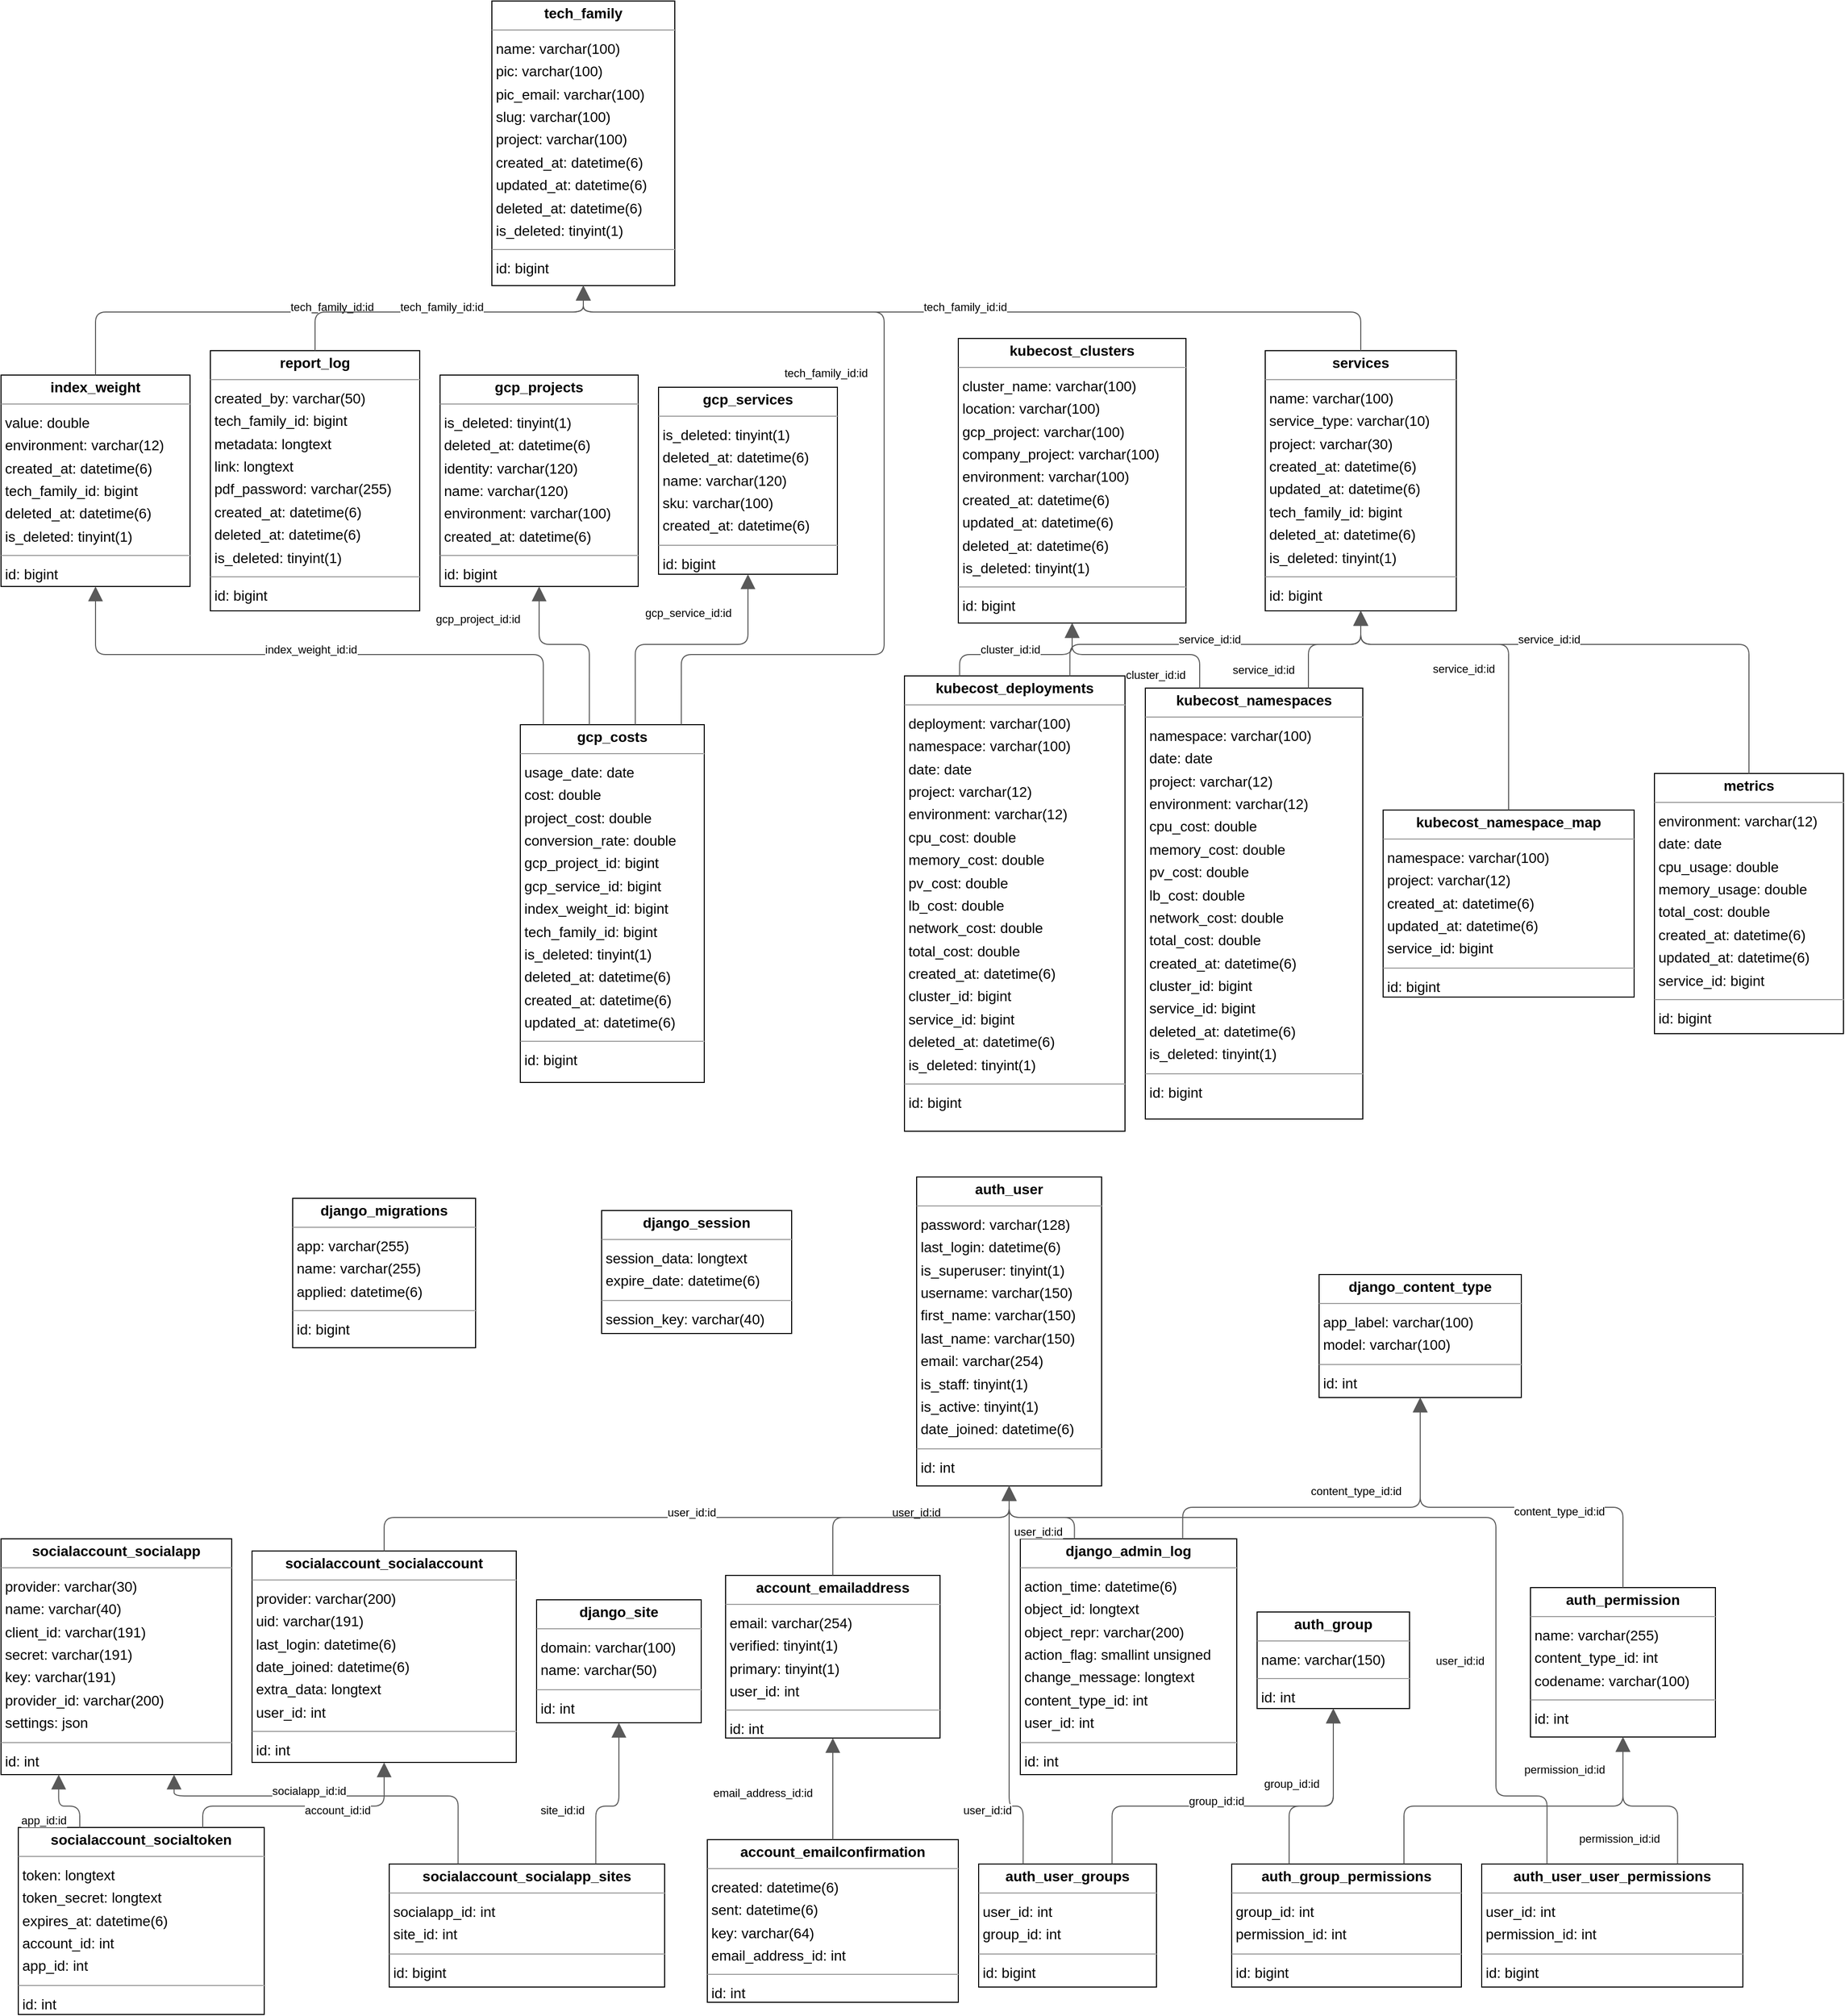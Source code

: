 <mxGraphModel dx="0" dy="0" grid="1" gridSize="10" guides="1" tooltips="1" connect="1" arrows="1" fold="1" page="0" pageScale="1" background="none" math="0" shadow="0">
  <root>
    <mxCell id="0" />
    <mxCell id="1" parent="0" />
    <mxCell id="node13" parent="1" vertex="1" value="&lt;p style=&quot;margin:0px;margin-top:4px;text-align:center;&quot;&gt;&lt;b&gt;account_emailaddress&lt;/b&gt;&lt;/p&gt;&lt;hr size=&quot;1&quot;/&gt;&lt;p style=&quot;margin:0 0 0 4px;line-height:1.6;&quot;&gt; email: varchar(254)&lt;br/&gt; verified: tinyint(1)&lt;br/&gt; primary: tinyint(1)&lt;br/&gt; user_id: int&lt;/p&gt;&lt;hr size=&quot;1&quot;/&gt;&lt;p style=&quot;margin:0 0 0 4px;line-height:1.6;&quot;&gt; id: int&lt;/p&gt;" style="verticalAlign=top;align=left;overflow=fill;fontSize=14;fontFamily=Helvetica;html=1;rounded=0;shadow=0;comic=0;labelBackgroundColor=none;strokeWidth=1;">
      <mxGeometry x="577" y="1325" width="211" height="160" as="geometry" />
    </mxCell>
    <mxCell id="node8" parent="1" vertex="1" value="&lt;p style=&quot;margin:0px;margin-top:4px;text-align:center;&quot;&gt;&lt;b&gt;account_emailconfirmation&lt;/b&gt;&lt;/p&gt;&lt;hr size=&quot;1&quot;/&gt;&lt;p style=&quot;margin:0 0 0 4px;line-height:1.6;&quot;&gt; created: datetime(6)&lt;br/&gt; sent: datetime(6)&lt;br/&gt; key: varchar(64)&lt;br/&gt; email_address_id: int&lt;/p&gt;&lt;hr size=&quot;1&quot;/&gt;&lt;p style=&quot;margin:0 0 0 4px;line-height:1.6;&quot;&gt; id: int&lt;/p&gt;" style="verticalAlign=top;align=left;overflow=fill;fontSize=14;fontFamily=Helvetica;html=1;rounded=0;shadow=0;comic=0;labelBackgroundColor=none;strokeWidth=1;">
      <mxGeometry x="559" y="1585" width="247" height="160" as="geometry" />
    </mxCell>
    <mxCell id="node6" parent="1" vertex="1" value="&lt;p style=&quot;margin:0px;margin-top:4px;text-align:center;&quot;&gt;&lt;b&gt;auth_group&lt;/b&gt;&lt;/p&gt;&lt;hr size=&quot;1&quot;/&gt;&lt;p style=&quot;margin:0 0 0 4px;line-height:1.6;&quot;&gt; name: varchar(150)&lt;/p&gt;&lt;hr size=&quot;1&quot;/&gt;&lt;p style=&quot;margin:0 0 0 4px;line-height:1.6;&quot;&gt; id: int&lt;/p&gt;" style="verticalAlign=top;align=left;overflow=fill;fontSize=14;fontFamily=Helvetica;html=1;rounded=0;shadow=0;comic=0;labelBackgroundColor=none;strokeWidth=1;">
      <mxGeometry x="1100" y="1361" width="150" height="95" as="geometry" />
    </mxCell>
    <mxCell id="node21" parent="1" vertex="1" value="&lt;p style=&quot;margin:0px;margin-top:4px;text-align:center;&quot;&gt;&lt;b&gt;auth_group_permissions&lt;/b&gt;&lt;/p&gt;&lt;hr size=&quot;1&quot;/&gt;&lt;p style=&quot;margin:0 0 0 4px;line-height:1.6;&quot;&gt; group_id: int&lt;br/&gt; permission_id: int&lt;/p&gt;&lt;hr size=&quot;1&quot;/&gt;&lt;p style=&quot;margin:0 0 0 4px;line-height:1.6;&quot;&gt; id: bigint&lt;/p&gt;" style="verticalAlign=top;align=left;overflow=fill;fontSize=14;fontFamily=Helvetica;html=1;rounded=0;shadow=0;comic=0;labelBackgroundColor=none;strokeWidth=1;">
      <mxGeometry x="1075" y="1609" width="226" height="121" as="geometry" />
    </mxCell>
    <mxCell id="node12" parent="1" vertex="1" value="&lt;p style=&quot;margin:0px;margin-top:4px;text-align:center;&quot;&gt;&lt;b&gt;auth_permission&lt;/b&gt;&lt;/p&gt;&lt;hr size=&quot;1&quot;/&gt;&lt;p style=&quot;margin:0 0 0 4px;line-height:1.6;&quot;&gt; name: varchar(255)&lt;br/&gt; content_type_id: int&lt;br/&gt; codename: varchar(100)&lt;/p&gt;&lt;hr size=&quot;1&quot;/&gt;&lt;p style=&quot;margin:0 0 0 4px;line-height:1.6;&quot;&gt; id: int&lt;/p&gt;" style="verticalAlign=top;align=left;overflow=fill;fontSize=14;fontFamily=Helvetica;html=1;rounded=0;shadow=0;comic=0;labelBackgroundColor=none;strokeWidth=1;">
      <mxGeometry x="1369" y="1337" width="182" height="147" as="geometry" />
    </mxCell>
    <mxCell id="node10" parent="1" vertex="1" value="&lt;p style=&quot;margin:0px;margin-top:4px;text-align:center;&quot;&gt;&lt;b&gt;auth_user&lt;/b&gt;&lt;/p&gt;&lt;hr size=&quot;1&quot;/&gt;&lt;p style=&quot;margin:0 0 0 4px;line-height:1.6;&quot;&gt; password: varchar(128)&lt;br/&gt; last_login: datetime(6)&lt;br/&gt; is_superuser: tinyint(1)&lt;br/&gt; username: varchar(150)&lt;br/&gt; first_name: varchar(150)&lt;br/&gt; last_name: varchar(150)&lt;br/&gt; email: varchar(254)&lt;br/&gt; is_staff: tinyint(1)&lt;br/&gt; is_active: tinyint(1)&lt;br/&gt; date_joined: datetime(6)&lt;/p&gt;&lt;hr size=&quot;1&quot;/&gt;&lt;p style=&quot;margin:0 0 0 4px;line-height:1.6;&quot;&gt; id: int&lt;/p&gt;" style="verticalAlign=top;align=left;overflow=fill;fontSize=14;fontFamily=Helvetica;html=1;rounded=0;shadow=0;comic=0;labelBackgroundColor=none;strokeWidth=1;">
      <mxGeometry x="765" y="933" width="182" height="304" as="geometry" />
    </mxCell>
    <mxCell id="node18" parent="1" vertex="1" value="&lt;p style=&quot;margin:0px;margin-top:4px;text-align:center;&quot;&gt;&lt;b&gt;auth_user_groups&lt;/b&gt;&lt;/p&gt;&lt;hr size=&quot;1&quot;/&gt;&lt;p style=&quot;margin:0 0 0 4px;line-height:1.6;&quot;&gt; user_id: int&lt;br/&gt; group_id: int&lt;/p&gt;&lt;hr size=&quot;1&quot;/&gt;&lt;p style=&quot;margin:0 0 0 4px;line-height:1.6;&quot;&gt; id: bigint&lt;/p&gt;" style="verticalAlign=top;align=left;overflow=fill;fontSize=14;fontFamily=Helvetica;html=1;rounded=0;shadow=0;comic=0;labelBackgroundColor=none;strokeWidth=1;">
      <mxGeometry x="826" y="1609" width="175" height="121" as="geometry" />
    </mxCell>
    <mxCell id="node27" parent="1" vertex="1" value="&lt;p style=&quot;margin:0px;margin-top:4px;text-align:center;&quot;&gt;&lt;b&gt;auth_user_user_permissions&lt;/b&gt;&lt;/p&gt;&lt;hr size=&quot;1&quot;/&gt;&lt;p style=&quot;margin:0 0 0 4px;line-height:1.6;&quot;&gt; user_id: int&lt;br/&gt; permission_id: int&lt;/p&gt;&lt;hr size=&quot;1&quot;/&gt;&lt;p style=&quot;margin:0 0 0 4px;line-height:1.6;&quot;&gt; id: bigint&lt;/p&gt;" style="verticalAlign=top;align=left;overflow=fill;fontSize=14;fontFamily=Helvetica;html=1;rounded=0;shadow=0;comic=0;labelBackgroundColor=none;strokeWidth=1;">
      <mxGeometry x="1321" y="1609" width="257" height="121" as="geometry" />
    </mxCell>
    <mxCell id="node1" parent="1" vertex="1" value="&lt;p style=&quot;margin:0px;margin-top:4px;text-align:center;&quot;&gt;&lt;b&gt;django_admin_log&lt;/b&gt;&lt;/p&gt;&lt;hr size=&quot;1&quot;/&gt;&lt;p style=&quot;margin:0 0 0 4px;line-height:1.6;&quot;&gt; action_time: datetime(6)&lt;br/&gt; object_id: longtext&lt;br/&gt; object_repr: varchar(200)&lt;br/&gt; action_flag: smallint unsigned&lt;br/&gt; change_message: longtext&lt;br/&gt; content_type_id: int&lt;br/&gt; user_id: int&lt;/p&gt;&lt;hr size=&quot;1&quot;/&gt;&lt;p style=&quot;margin:0 0 0 4px;line-height:1.6;&quot;&gt; id: int&lt;/p&gt;" style="verticalAlign=top;align=left;overflow=fill;fontSize=14;fontFamily=Helvetica;html=1;rounded=0;shadow=0;comic=0;labelBackgroundColor=none;strokeWidth=1;">
      <mxGeometry x="867" y="1289" width="213" height="232" as="geometry" />
    </mxCell>
    <mxCell id="node9" parent="1" vertex="1" value="&lt;p style=&quot;margin:0px;margin-top:4px;text-align:center;&quot;&gt;&lt;b&gt;django_content_type&lt;/b&gt;&lt;/p&gt;&lt;hr size=&quot;1&quot;/&gt;&lt;p style=&quot;margin:0 0 0 4px;line-height:1.6;&quot;&gt; app_label: varchar(100)&lt;br/&gt; model: varchar(100)&lt;/p&gt;&lt;hr size=&quot;1&quot;/&gt;&lt;p style=&quot;margin:0 0 0 4px;line-height:1.6;&quot;&gt; id: int&lt;/p&gt;" style="verticalAlign=top;align=left;overflow=fill;fontSize=14;fontFamily=Helvetica;html=1;rounded=0;shadow=0;comic=0;labelBackgroundColor=none;strokeWidth=1;">
      <mxGeometry x="1161" y="1029" width="199" height="121" as="geometry" />
    </mxCell>
    <mxCell id="node14" parent="1" vertex="1" value="&lt;p style=&quot;margin:0px;margin-top:4px;text-align:center;&quot;&gt;&lt;b&gt;django_migrations&lt;/b&gt;&lt;/p&gt;&lt;hr size=&quot;1&quot;/&gt;&lt;p style=&quot;margin:0 0 0 4px;line-height:1.6;&quot;&gt; app: varchar(255)&lt;br/&gt; name: varchar(255)&lt;br/&gt; applied: datetime(6)&lt;/p&gt;&lt;hr size=&quot;1&quot;/&gt;&lt;p style=&quot;margin:0 0 0 4px;line-height:1.6;&quot;&gt; id: bigint&lt;/p&gt;" style="verticalAlign=top;align=left;overflow=fill;fontSize=14;fontFamily=Helvetica;html=1;rounded=0;shadow=0;comic=0;labelBackgroundColor=none;strokeWidth=1;">
      <mxGeometry x="151" y="954" width="180" height="147" as="geometry" />
    </mxCell>
    <mxCell id="node23" parent="1" vertex="1" value="&lt;p style=&quot;margin:0px;margin-top:4px;text-align:center;&quot;&gt;&lt;b&gt;django_session&lt;/b&gt;&lt;/p&gt;&lt;hr size=&quot;1&quot;/&gt;&lt;p style=&quot;margin:0 0 0 4px;line-height:1.6;&quot;&gt; session_data: longtext&lt;br/&gt; expire_date: datetime(6)&lt;/p&gt;&lt;hr size=&quot;1&quot;/&gt;&lt;p style=&quot;margin:0 0 0 4px;line-height:1.6;&quot;&gt; session_key: varchar(40)&lt;/p&gt;" style="verticalAlign=top;align=left;overflow=fill;fontSize=14;fontFamily=Helvetica;html=1;rounded=0;shadow=0;comic=0;labelBackgroundColor=none;strokeWidth=1;">
      <mxGeometry x="455" y="966" width="187" height="121" as="geometry" />
    </mxCell>
    <mxCell id="node5" parent="1" vertex="1" value="&lt;p style=&quot;margin:0px;margin-top:4px;text-align:center;&quot;&gt;&lt;b&gt;django_site&lt;/b&gt;&lt;/p&gt;&lt;hr size=&quot;1&quot;/&gt;&lt;p style=&quot;margin:0 0 0 4px;line-height:1.6;&quot;&gt; domain: varchar(100)&lt;br/&gt; name: varchar(50)&lt;/p&gt;&lt;hr size=&quot;1&quot;/&gt;&lt;p style=&quot;margin:0 0 0 4px;line-height:1.6;&quot;&gt; id: int&lt;/p&gt;" style="verticalAlign=top;align=left;overflow=fill;fontSize=14;fontFamily=Helvetica;html=1;rounded=0;shadow=0;comic=0;labelBackgroundColor=none;strokeWidth=1;">
      <mxGeometry x="391" y="1349" width="162" height="121" as="geometry" />
    </mxCell>
    <mxCell id="node16" parent="1" vertex="1" value="&lt;p style=&quot;margin:0px;margin-top:4px;text-align:center;&quot;&gt;&lt;b&gt;gcp_costs&lt;/b&gt;&lt;/p&gt;&lt;hr size=&quot;1&quot;/&gt;&lt;p style=&quot;margin:0 0 0 4px;line-height:1.6;&quot;&gt; usage_date: date&lt;br/&gt; cost: double&lt;br/&gt; project_cost: double&lt;br/&gt; conversion_rate: double&lt;br/&gt; gcp_project_id: bigint&lt;br/&gt; gcp_service_id: bigint&lt;br/&gt; index_weight_id: bigint&lt;br/&gt; tech_family_id: bigint&lt;br/&gt; is_deleted: tinyint(1)&lt;br/&gt; deleted_at: datetime(6)&lt;br/&gt; created_at: datetime(6)&lt;br/&gt; updated_at: datetime(6)&lt;/p&gt;&lt;hr size=&quot;1&quot;/&gt;&lt;p style=&quot;margin:0 0 0 4px;line-height:1.6;&quot;&gt; id: bigint&lt;/p&gt;" style="verticalAlign=top;align=left;overflow=fill;fontSize=14;fontFamily=Helvetica;html=1;rounded=0;shadow=0;comic=0;labelBackgroundColor=none;strokeWidth=1;">
      <mxGeometry x="375" y="488" width="181" height="352" as="geometry" />
    </mxCell>
    <mxCell id="node17" parent="1" vertex="1" value="&lt;p style=&quot;margin:0px;margin-top:4px;text-align:center;&quot;&gt;&lt;b&gt;gcp_projects&lt;/b&gt;&lt;/p&gt;&lt;hr size=&quot;1&quot;/&gt;&lt;p style=&quot;margin:0 0 0 4px;line-height:1.6;&quot;&gt; is_deleted: tinyint(1)&lt;br/&gt; deleted_at: datetime(6)&lt;br/&gt; identity: varchar(120)&lt;br/&gt; name: varchar(120)&lt;br/&gt; environment: varchar(100)&lt;br/&gt; created_at: datetime(6)&lt;/p&gt;&lt;hr size=&quot;1&quot;/&gt;&lt;p style=&quot;margin:0 0 0 4px;line-height:1.6;&quot;&gt; id: bigint&lt;/p&gt;" style="verticalAlign=top;align=left;overflow=fill;fontSize=14;fontFamily=Helvetica;html=1;rounded=0;shadow=0;comic=0;labelBackgroundColor=none;strokeWidth=1;">
      <mxGeometry x="296" y="144" width="195" height="208" as="geometry" />
    </mxCell>
    <mxCell id="node25" parent="1" vertex="1" value="&lt;p style=&quot;margin:0px;margin-top:4px;text-align:center;&quot;&gt;&lt;b&gt;gcp_services&lt;/b&gt;&lt;/p&gt;&lt;hr size=&quot;1&quot;/&gt;&lt;p style=&quot;margin:0 0 0 4px;line-height:1.6;&quot;&gt; is_deleted: tinyint(1)&lt;br/&gt; deleted_at: datetime(6)&lt;br/&gt; name: varchar(120)&lt;br/&gt; sku: varchar(100)&lt;br/&gt; created_at: datetime(6)&lt;/p&gt;&lt;hr size=&quot;1&quot;/&gt;&lt;p style=&quot;margin:0 0 0 4px;line-height:1.6;&quot;&gt; id: bigint&lt;/p&gt;" style="verticalAlign=top;align=left;overflow=fill;fontSize=14;fontFamily=Helvetica;html=1;rounded=0;shadow=0;comic=0;labelBackgroundColor=none;strokeWidth=1;">
      <mxGeometry x="511" y="156" width="176" height="184" as="geometry" />
    </mxCell>
    <mxCell id="node24" parent="1" vertex="1" value="&lt;p style=&quot;margin:0px;margin-top:4px;text-align:center;&quot;&gt;&lt;b&gt;index_weight&lt;/b&gt;&lt;/p&gt;&lt;hr size=&quot;1&quot;/&gt;&lt;p style=&quot;margin:0 0 0 4px;line-height:1.6;&quot;&gt; value: double&lt;br/&gt; environment: varchar(12)&lt;br/&gt; created_at: datetime(6)&lt;br/&gt; tech_family_id: bigint&lt;br/&gt; deleted_at: datetime(6)&lt;br/&gt; is_deleted: tinyint(1)&lt;/p&gt;&lt;hr size=&quot;1&quot;/&gt;&lt;p style=&quot;margin:0 0 0 4px;line-height:1.6;&quot;&gt; id: bigint&lt;/p&gt;" style="verticalAlign=top;align=left;overflow=fill;fontSize=14;fontFamily=Helvetica;html=1;rounded=0;shadow=0;comic=0;labelBackgroundColor=none;strokeWidth=1;">
      <mxGeometry x="-136" y="144" width="186" height="208" as="geometry" />
    </mxCell>
    <mxCell id="node7" parent="1" vertex="1" value="&lt;p style=&quot;margin:0px;margin-top:4px;text-align:center;&quot;&gt;&lt;b&gt;kubecost_clusters&lt;/b&gt;&lt;/p&gt;&lt;hr size=&quot;1&quot;/&gt;&lt;p style=&quot;margin:0 0 0 4px;line-height:1.6;&quot;&gt; cluster_name: varchar(100)&lt;br/&gt; location: varchar(100)&lt;br/&gt; gcp_project: varchar(100)&lt;br/&gt; company_project: varchar(100)&lt;br/&gt; environment: varchar(100)&lt;br/&gt; created_at: datetime(6)&lt;br/&gt; updated_at: datetime(6)&lt;br/&gt; deleted_at: datetime(6)&lt;br/&gt; is_deleted: tinyint(1)&lt;/p&gt;&lt;hr size=&quot;1&quot;/&gt;&lt;p style=&quot;margin:0 0 0 4px;line-height:1.6;&quot;&gt; id: bigint&lt;/p&gt;" style="verticalAlign=top;align=left;overflow=fill;fontSize=14;fontFamily=Helvetica;html=1;rounded=0;shadow=0;comic=0;labelBackgroundColor=none;strokeWidth=1;">
      <mxGeometry x="806" y="108" width="224" height="280" as="geometry" />
    </mxCell>
    <mxCell id="node2" parent="1" vertex="1" value="&lt;p style=&quot;margin:0px;margin-top:4px;text-align:center;&quot;&gt;&lt;b&gt;kubecost_deployments&lt;/b&gt;&lt;/p&gt;&lt;hr size=&quot;1&quot;/&gt;&lt;p style=&quot;margin:0 0 0 4px;line-height:1.6;&quot;&gt; deployment: varchar(100)&lt;br/&gt; namespace: varchar(100)&lt;br/&gt; date: date&lt;br/&gt; project: varchar(12)&lt;br/&gt; environment: varchar(12)&lt;br/&gt; cpu_cost: double&lt;br/&gt; memory_cost: double&lt;br/&gt; pv_cost: double&lt;br/&gt; lb_cost: double&lt;br/&gt; network_cost: double&lt;br/&gt; total_cost: double&lt;br/&gt; created_at: datetime(6)&lt;br/&gt; cluster_id: bigint&lt;br/&gt; service_id: bigint&lt;br/&gt; deleted_at: datetime(6)&lt;br/&gt; is_deleted: tinyint(1)&lt;/p&gt;&lt;hr size=&quot;1&quot;/&gt;&lt;p style=&quot;margin:0 0 0 4px;line-height:1.6;&quot;&gt; id: bigint&lt;/p&gt;" style="verticalAlign=top;align=left;overflow=fill;fontSize=14;fontFamily=Helvetica;html=1;rounded=0;shadow=0;comic=0;labelBackgroundColor=none;strokeWidth=1;">
      <mxGeometry x="753" y="440" width="217" height="448" as="geometry" />
    </mxCell>
    <mxCell id="node3" parent="1" vertex="1" value="&lt;p style=&quot;margin:0px;margin-top:4px;text-align:center;&quot;&gt;&lt;b&gt;kubecost_namespace_map&lt;/b&gt;&lt;/p&gt;&lt;hr size=&quot;1&quot;/&gt;&lt;p style=&quot;margin:0 0 0 4px;line-height:1.6;&quot;&gt; namespace: varchar(100)&lt;br/&gt; project: varchar(12)&lt;br/&gt; created_at: datetime(6)&lt;br/&gt; updated_at: datetime(6)&lt;br/&gt; service_id: bigint&lt;/p&gt;&lt;hr size=&quot;1&quot;/&gt;&lt;p style=&quot;margin:0 0 0 4px;line-height:1.6;&quot;&gt; id: bigint&lt;/p&gt;" style="verticalAlign=top;align=left;overflow=fill;fontSize=14;fontFamily=Helvetica;html=1;rounded=0;shadow=0;comic=0;labelBackgroundColor=none;strokeWidth=1;">
      <mxGeometry x="1224" y="572" width="247" height="184" as="geometry" />
    </mxCell>
    <mxCell id="node26" parent="1" vertex="1" value="&lt;p style=&quot;margin:0px;margin-top:4px;text-align:center;&quot;&gt;&lt;b&gt;kubecost_namespaces&lt;/b&gt;&lt;/p&gt;&lt;hr size=&quot;1&quot;/&gt;&lt;p style=&quot;margin:0 0 0 4px;line-height:1.6;&quot;&gt; namespace: varchar(100)&lt;br/&gt; date: date&lt;br/&gt; project: varchar(12)&lt;br/&gt; environment: varchar(12)&lt;br/&gt; cpu_cost: double&lt;br/&gt; memory_cost: double&lt;br/&gt; pv_cost: double&lt;br/&gt; lb_cost: double&lt;br/&gt; network_cost: double&lt;br/&gt; total_cost: double&lt;br/&gt; created_at: datetime(6)&lt;br/&gt; cluster_id: bigint&lt;br/&gt; service_id: bigint&lt;br/&gt; deleted_at: datetime(6)&lt;br/&gt; is_deleted: tinyint(1)&lt;/p&gt;&lt;hr size=&quot;1&quot;/&gt;&lt;p style=&quot;margin:0 0 0 4px;line-height:1.6;&quot;&gt; id: bigint&lt;/p&gt;" style="verticalAlign=top;align=left;overflow=fill;fontSize=14;fontFamily=Helvetica;html=1;rounded=0;shadow=0;comic=0;labelBackgroundColor=none;strokeWidth=1;">
      <mxGeometry x="990" y="452" width="214" height="424" as="geometry" />
    </mxCell>
    <mxCell id="node22" parent="1" vertex="1" value="&lt;p style=&quot;margin:0px;margin-top:4px;text-align:center;&quot;&gt;&lt;b&gt;metrics&lt;/b&gt;&lt;/p&gt;&lt;hr size=&quot;1&quot;/&gt;&lt;p style=&quot;margin:0 0 0 4px;line-height:1.6;&quot;&gt; environment: varchar(12)&lt;br/&gt; date: date&lt;br/&gt; cpu_usage: double&lt;br/&gt; memory_usage: double&lt;br/&gt; total_cost: double&lt;br/&gt; created_at: datetime(6)&lt;br/&gt; updated_at: datetime(6)&lt;br/&gt; service_id: bigint&lt;/p&gt;&lt;hr size=&quot;1&quot;/&gt;&lt;p style=&quot;margin:0 0 0 4px;line-height:1.6;&quot;&gt; id: bigint&lt;/p&gt;" style="verticalAlign=top;align=left;overflow=fill;fontSize=14;fontFamily=Helvetica;html=1;rounded=0;shadow=0;comic=0;labelBackgroundColor=none;strokeWidth=1;">
      <mxGeometry x="1491" y="536" width="186" height="256" as="geometry" />
    </mxCell>
    <mxCell id="node19" parent="1" vertex="1" value="&lt;p style=&quot;margin:0px;margin-top:4px;text-align:center;&quot;&gt;&lt;b&gt;report_log&lt;/b&gt;&lt;/p&gt;&lt;hr size=&quot;1&quot;/&gt;&lt;p style=&quot;margin:0 0 0 4px;line-height:1.6;&quot;&gt; created_by: varchar(50)&lt;br/&gt; tech_family_id: bigint&lt;br/&gt; metadata: longtext&lt;br/&gt; link: longtext&lt;br/&gt; pdf_password: varchar(255)&lt;br/&gt; created_at: datetime(6)&lt;br/&gt; deleted_at: datetime(6)&lt;br/&gt; is_deleted: tinyint(1)&lt;/p&gt;&lt;hr size=&quot;1&quot;/&gt;&lt;p style=&quot;margin:0 0 0 4px;line-height:1.6;&quot;&gt; id: bigint&lt;/p&gt;" style="verticalAlign=top;align=left;overflow=fill;fontSize=14;fontFamily=Helvetica;html=1;rounded=0;shadow=0;comic=0;labelBackgroundColor=none;strokeWidth=1;">
      <mxGeometry x="70" y="120" width="206" height="256" as="geometry" />
    </mxCell>
    <mxCell id="node4" parent="1" vertex="1" value="&lt;p style=&quot;margin:0px;margin-top:4px;text-align:center;&quot;&gt;&lt;b&gt;services&lt;/b&gt;&lt;/p&gt;&lt;hr size=&quot;1&quot;/&gt;&lt;p style=&quot;margin:0 0 0 4px;line-height:1.6;&quot;&gt; name: varchar(100)&lt;br/&gt; service_type: varchar(10)&lt;br/&gt; project: varchar(30)&lt;br/&gt; created_at: datetime(6)&lt;br/&gt; updated_at: datetime(6)&lt;br/&gt; tech_family_id: bigint&lt;br/&gt; deleted_at: datetime(6)&lt;br/&gt; is_deleted: tinyint(1)&lt;/p&gt;&lt;hr size=&quot;1&quot;/&gt;&lt;p style=&quot;margin:0 0 0 4px;line-height:1.6;&quot;&gt; id: bigint&lt;/p&gt;" style="verticalAlign=top;align=left;overflow=fill;fontSize=14;fontFamily=Helvetica;html=1;rounded=0;shadow=0;comic=0;labelBackgroundColor=none;strokeWidth=1;">
      <mxGeometry x="1108" y="120" width="188" height="256" as="geometry" />
    </mxCell>
    <mxCell id="node20" parent="1" vertex="1" value="&lt;p style=&quot;margin:0px;margin-top:4px;text-align:center;&quot;&gt;&lt;b&gt;socialaccount_socialaccount&lt;/b&gt;&lt;/p&gt;&lt;hr size=&quot;1&quot;/&gt;&lt;p style=&quot;margin:0 0 0 4px;line-height:1.6;&quot;&gt; provider: varchar(200)&lt;br/&gt; uid: varchar(191)&lt;br/&gt; last_login: datetime(6)&lt;br/&gt; date_joined: datetime(6)&lt;br/&gt; extra_data: longtext&lt;br/&gt; user_id: int&lt;/p&gt;&lt;hr size=&quot;1&quot;/&gt;&lt;p style=&quot;margin:0 0 0 4px;line-height:1.6;&quot;&gt; id: int&lt;/p&gt;" style="verticalAlign=top;align=left;overflow=fill;fontSize=14;fontFamily=Helvetica;html=1;rounded=0;shadow=0;comic=0;labelBackgroundColor=none;strokeWidth=1;">
      <mxGeometry x="111" y="1301" width="260" height="208" as="geometry" />
    </mxCell>
    <mxCell id="node28" parent="1" vertex="1" value="&lt;p style=&quot;margin:0px;margin-top:4px;text-align:center;&quot;&gt;&lt;b&gt;socialaccount_socialapp&lt;/b&gt;&lt;/p&gt;&lt;hr size=&quot;1&quot;/&gt;&lt;p style=&quot;margin:0 0 0 4px;line-height:1.6;&quot;&gt; provider: varchar(30)&lt;br/&gt; name: varchar(40)&lt;br/&gt; client_id: varchar(191)&lt;br/&gt; secret: varchar(191)&lt;br/&gt; key: varchar(191)&lt;br/&gt; provider_id: varchar(200)&lt;br/&gt; settings: json&lt;/p&gt;&lt;hr size=&quot;1&quot;/&gt;&lt;p style=&quot;margin:0 0 0 4px;line-height:1.6;&quot;&gt; id: int&lt;/p&gt;" style="verticalAlign=top;align=left;overflow=fill;fontSize=14;fontFamily=Helvetica;html=1;rounded=0;shadow=0;comic=0;labelBackgroundColor=none;strokeWidth=1;">
      <mxGeometry x="-136" y="1289" width="227" height="232" as="geometry" />
    </mxCell>
    <mxCell id="node15" parent="1" vertex="1" value="&lt;p style=&quot;margin:0px;margin-top:4px;text-align:center;&quot;&gt;&lt;b&gt;socialaccount_socialapp_sites&lt;/b&gt;&lt;/p&gt;&lt;hr size=&quot;1&quot;/&gt;&lt;p style=&quot;margin:0 0 0 4px;line-height:1.6;&quot;&gt; socialapp_id: int&lt;br/&gt; site_id: int&lt;/p&gt;&lt;hr size=&quot;1&quot;/&gt;&lt;p style=&quot;margin:0 0 0 4px;line-height:1.6;&quot;&gt; id: bigint&lt;/p&gt;" style="verticalAlign=top;align=left;overflow=fill;fontSize=14;fontFamily=Helvetica;html=1;rounded=0;shadow=0;comic=0;labelBackgroundColor=none;strokeWidth=1;">
      <mxGeometry x="246" y="1609" width="271" height="121" as="geometry" />
    </mxCell>
    <mxCell id="node0" parent="1" vertex="1" value="&lt;p style=&quot;margin:0px;margin-top:4px;text-align:center;&quot;&gt;&lt;b&gt;socialaccount_socialtoken&lt;/b&gt;&lt;/p&gt;&lt;hr size=&quot;1&quot;/&gt;&lt;p style=&quot;margin:0 0 0 4px;line-height:1.6;&quot;&gt; token: longtext&lt;br/&gt; token_secret: longtext&lt;br/&gt; expires_at: datetime(6)&lt;br/&gt; account_id: int&lt;br/&gt; app_id: int&lt;/p&gt;&lt;hr size=&quot;1&quot;/&gt;&lt;p style=&quot;margin:0 0 0 4px;line-height:1.6;&quot;&gt; id: int&lt;/p&gt;" style="verticalAlign=top;align=left;overflow=fill;fontSize=14;fontFamily=Helvetica;html=1;rounded=0;shadow=0;comic=0;labelBackgroundColor=none;strokeWidth=1;">
      <mxGeometry x="-119" y="1573" width="242" height="184" as="geometry" />
    </mxCell>
    <mxCell id="node11" parent="1" vertex="1" value="&lt;p style=&quot;margin:0px;margin-top:4px;text-align:center;&quot;&gt;&lt;b&gt;tech_family&lt;/b&gt;&lt;/p&gt;&lt;hr size=&quot;1&quot;/&gt;&lt;p style=&quot;margin:0 0 0 4px;line-height:1.6;&quot;&gt; name: varchar(100)&lt;br/&gt; pic: varchar(100)&lt;br/&gt; pic_email: varchar(100)&lt;br/&gt; slug: varchar(100)&lt;br/&gt; project: varchar(100)&lt;br/&gt; created_at: datetime(6)&lt;br/&gt; updated_at: datetime(6)&lt;br/&gt; deleted_at: datetime(6)&lt;br/&gt; is_deleted: tinyint(1)&lt;/p&gt;&lt;hr size=&quot;1&quot;/&gt;&lt;p style=&quot;margin:0 0 0 4px;line-height:1.6;&quot;&gt; id: bigint&lt;/p&gt;" style="verticalAlign=top;align=left;overflow=fill;fontSize=14;fontFamily=Helvetica;html=1;rounded=0;shadow=0;comic=0;labelBackgroundColor=none;strokeWidth=1;">
      <mxGeometry x="347" y="-224" width="180" height="280" as="geometry" />
    </mxCell>
    <mxCell id="edge5" edge="1" value="" parent="1" source="node13" target="node10" style="html=1;rounded=1;edgeStyle=orthogonalEdgeStyle;dashed=0;startArrow=none;endArrow=block;endSize=12;strokeColor=#595959;exitX=0.500;exitY=0.000;exitDx=0;exitDy=0;entryX=0.500;entryY=1.000;entryDx=0;entryDy=0;">
      <mxGeometry width="50" height="50" relative="1" as="geometry">
        <Array as="points">
          <mxPoint x="683" y="1268" />
          <mxPoint x="856" y="1268" />
        </Array>
      </mxGeometry>
    </mxCell>
    <mxCell id="label32" parent="edge5" vertex="1" connectable="0" value="user_id:id" style="edgeLabel;resizable=0;html=1;align=left;verticalAlign=top;strokeColor=default;">
      <mxGeometry x="739" y="1250" as="geometry" />
    </mxCell>
    <mxCell id="edge9" edge="1" value="" parent="1" source="node8" target="node13" style="html=1;rounded=1;edgeStyle=orthogonalEdgeStyle;dashed=0;startArrow=none;endArrow=block;endSize=12;strokeColor=#595959;exitX=0.500;exitY=0.000;exitDx=0;exitDy=0;entryX=0.500;entryY=1.000;entryDx=0;entryDy=0;">
      <mxGeometry width="50" height="50" relative="1" as="geometry">
        <Array as="points" />
      </mxGeometry>
    </mxCell>
    <mxCell id="label56" parent="edge9" vertex="1" connectable="0" value="email_address_id:id" style="edgeLabel;resizable=0;html=1;align=left;verticalAlign=top;strokeColor=default;">
      <mxGeometry x="563" y="1526" as="geometry" />
    </mxCell>
    <mxCell id="edge15" edge="1" value="" parent="1" source="node21" target="node6" style="html=1;rounded=1;edgeStyle=orthogonalEdgeStyle;dashed=0;startArrow=none;endArrow=block;endSize=12;strokeColor=#595959;exitX=0.250;exitY=0.000;exitDx=0;exitDy=0;entryX=0.500;entryY=1.000;entryDx=0;entryDy=0;">
      <mxGeometry width="50" height="50" relative="1" as="geometry">
        <Array as="points">
          <mxPoint x="1131" y="1552" />
          <mxPoint x="1175" y="1552" />
        </Array>
      </mxGeometry>
    </mxCell>
    <mxCell id="label92" parent="edge15" vertex="1" connectable="0" value="group_id:id" style="edgeLabel;resizable=0;html=1;align=left;verticalAlign=top;strokeColor=default;">
      <mxGeometry x="1105" y="1517" as="geometry" />
    </mxCell>
    <mxCell id="edge21" edge="1" value="" parent="1" source="node21" target="node12" style="html=1;rounded=1;edgeStyle=orthogonalEdgeStyle;dashed=0;startArrow=none;endArrow=block;endSize=12;strokeColor=#595959;exitX=0.750;exitY=0.000;exitDx=0;exitDy=0;entryX=0.500;entryY=1.000;entryDx=0;entryDy=0;">
      <mxGeometry width="50" height="50" relative="1" as="geometry">
        <Array as="points">
          <mxPoint x="1244" y="1552" />
          <mxPoint x="1460" y="1552" />
        </Array>
      </mxGeometry>
    </mxCell>
    <mxCell id="label128" parent="edge21" vertex="1" connectable="0" value="permission_id:id" style="edgeLabel;resizable=0;html=1;align=left;verticalAlign=top;strokeColor=default;">
      <mxGeometry x="1361" y="1503" as="geometry" />
    </mxCell>
    <mxCell id="edge3" edge="1" value="" parent="1" source="node12" target="node9" style="html=1;rounded=1;edgeStyle=orthogonalEdgeStyle;dashed=0;startArrow=none;endArrow=block;endSize=12;strokeColor=#595959;exitX=0.500;exitY=0.000;exitDx=0;exitDy=0;entryX=0.500;entryY=1.000;entryDx=0;entryDy=0;">
      <mxGeometry width="50" height="50" relative="1" as="geometry">
        <Array as="points">
          <mxPoint x="1460" y="1258" />
          <mxPoint x="1260" y="1258" />
        </Array>
      </mxGeometry>
    </mxCell>
    <mxCell id="label20" parent="edge3" vertex="1" connectable="0" value="content_type_id:id" style="edgeLabel;resizable=0;html=1;align=left;verticalAlign=top;strokeColor=default;">
      <mxGeometry x="1351" y="1249" as="geometry" />
    </mxCell>
    <mxCell id="edge6" edge="1" value="" parent="1" source="node18" target="node6" style="html=1;rounded=1;edgeStyle=orthogonalEdgeStyle;dashed=0;startArrow=none;endArrow=block;endSize=12;strokeColor=#595959;exitX=0.750;exitY=0.000;exitDx=0;exitDy=0;entryX=0.500;entryY=1.000;entryDx=0;entryDy=0;">
      <mxGeometry width="50" height="50" relative="1" as="geometry">
        <Array as="points">
          <mxPoint x="958" y="1552" />
          <mxPoint x="1175" y="1552" />
        </Array>
      </mxGeometry>
    </mxCell>
    <mxCell id="label38" parent="edge6" vertex="1" connectable="0" value="group_id:id" style="edgeLabel;resizable=0;html=1;align=left;verticalAlign=top;strokeColor=default;">
      <mxGeometry x="1031" y="1534" as="geometry" />
    </mxCell>
    <mxCell id="edge4" edge="1" value="" parent="1" source="node18" target="node10" style="html=1;rounded=1;edgeStyle=orthogonalEdgeStyle;dashed=0;startArrow=none;endArrow=block;endSize=12;strokeColor=#595959;exitX=0.250;exitY=0.000;exitDx=0;exitDy=0;entryX=0.500;entryY=1.000;entryDx=0;entryDy=0;">
      <mxGeometry width="50" height="50" relative="1" as="geometry">
        <Array as="points">
          <mxPoint x="870" y="1552" />
          <mxPoint x="856" y="1552" />
        </Array>
      </mxGeometry>
    </mxCell>
    <mxCell id="label26" parent="edge4" vertex="1" connectable="0" value="user_id:id" style="edgeLabel;resizable=0;html=1;align=left;verticalAlign=top;strokeColor=default;">
      <mxGeometry x="809" y="1543" as="geometry" />
    </mxCell>
    <mxCell id="edge12" edge="1" value="" parent="1" source="node27" target="node12" style="html=1;rounded=1;edgeStyle=orthogonalEdgeStyle;dashed=0;startArrow=none;endArrow=block;endSize=12;strokeColor=#595959;exitX=0.750;exitY=0.000;exitDx=0;exitDy=0;entryX=0.500;entryY=1.000;entryDx=0;entryDy=0;">
      <mxGeometry width="50" height="50" relative="1" as="geometry">
        <Array as="points">
          <mxPoint x="1514" y="1552" />
          <mxPoint x="1460" y="1552" />
        </Array>
      </mxGeometry>
    </mxCell>
    <mxCell id="label74" parent="edge12" vertex="1" connectable="0" value="permission_id:id" style="edgeLabel;resizable=0;html=1;align=left;verticalAlign=top;strokeColor=default;">
      <mxGeometry x="1415" y="1571" as="geometry" />
    </mxCell>
    <mxCell id="edge16" edge="1" value="" parent="1" source="node27" target="node10" style="html=1;rounded=1;edgeStyle=orthogonalEdgeStyle;dashed=0;startArrow=none;endArrow=block;endSize=12;strokeColor=#595959;exitX=0.250;exitY=0.000;exitDx=0;exitDy=0;entryX=0.500;entryY=1.000;entryDx=0;entryDy=0;">
      <mxGeometry width="50" height="50" relative="1" as="geometry">
        <Array as="points">
          <mxPoint x="1385" y="1542" />
          <mxPoint x="1335" y="1542" />
          <mxPoint x="1335" y="1268" />
          <mxPoint x="856" y="1268" />
        </Array>
      </mxGeometry>
    </mxCell>
    <mxCell id="label98" parent="edge16" vertex="1" connectable="0" value="user_id:id" style="edgeLabel;resizable=0;html=1;align=left;verticalAlign=top;strokeColor=default;">
      <mxGeometry x="1274" y="1396" as="geometry" />
    </mxCell>
    <mxCell id="edge18" edge="1" value="" parent="1" source="node1" target="node10" style="html=1;rounded=1;edgeStyle=orthogonalEdgeStyle;dashed=0;startArrow=none;endArrow=block;endSize=12;strokeColor=#595959;exitX=0.250;exitY=0.000;exitDx=0;exitDy=0;entryX=0.500;entryY=1.000;entryDx=0;entryDy=0;">
      <mxGeometry width="50" height="50" relative="1" as="geometry">
        <Array as="points">
          <mxPoint x="920" y="1268" />
          <mxPoint x="856" y="1268" />
        </Array>
      </mxGeometry>
    </mxCell>
    <mxCell id="label110" parent="edge18" vertex="1" connectable="0" value="user_id:id" style="edgeLabel;resizable=0;html=1;align=left;verticalAlign=top;strokeColor=default;">
      <mxGeometry x="859" y="1269" as="geometry" />
    </mxCell>
    <mxCell id="edge14" edge="1" value="" parent="1" source="node1" target="node9" style="html=1;rounded=1;edgeStyle=orthogonalEdgeStyle;dashed=0;startArrow=none;endArrow=block;endSize=12;strokeColor=#595959;exitX=0.750;exitY=0.000;exitDx=0;exitDy=0;entryX=0.500;entryY=1.000;entryDx=0;entryDy=0;">
      <mxGeometry width="50" height="50" relative="1" as="geometry">
        <Array as="points">
          <mxPoint x="1027" y="1258" />
          <mxPoint x="1260" y="1258" />
        </Array>
      </mxGeometry>
    </mxCell>
    <mxCell id="label86" parent="edge14" vertex="1" connectable="0" value="content_type_id:id" style="edgeLabel;resizable=0;html=1;align=left;verticalAlign=top;strokeColor=default;">
      <mxGeometry x="1151" y="1229" as="geometry" />
    </mxCell>
    <mxCell id="edge27" edge="1" value="" parent="1" source="node16" target="node17" style="html=1;rounded=1;edgeStyle=orthogonalEdgeStyle;dashed=0;startArrow=none;endArrow=block;endSize=12;strokeColor=#595959;exitX=0.375;exitY=0.000;exitDx=0;exitDy=0;entryX=0.500;entryY=1.000;entryDx=0;entryDy=0;">
      <mxGeometry width="50" height="50" relative="1" as="geometry">
        <Array as="points">
          <mxPoint x="443" y="409" />
          <mxPoint x="394" y="409" />
        </Array>
      </mxGeometry>
    </mxCell>
    <mxCell id="label164" parent="edge27" vertex="1" connectable="0" value="gcp_project_id:id" style="edgeLabel;resizable=0;html=1;align=left;verticalAlign=top;strokeColor=default;">
      <mxGeometry x="290" y="371" as="geometry" />
    </mxCell>
    <mxCell id="edge23" edge="1" value="" parent="1" source="node16" target="node25" style="html=1;rounded=1;edgeStyle=orthogonalEdgeStyle;dashed=0;startArrow=none;endArrow=block;endSize=12;strokeColor=#595959;exitX=0.625;exitY=0.000;exitDx=0;exitDy=0;entryX=0.500;entryY=1.000;entryDx=0;entryDy=0;">
      <mxGeometry width="50" height="50" relative="1" as="geometry">
        <Array as="points">
          <mxPoint x="488" y="409" />
          <mxPoint x="599" y="409" />
        </Array>
      </mxGeometry>
    </mxCell>
    <mxCell id="label140" parent="edge23" vertex="1" connectable="0" value="gcp_service_id:id" style="edgeLabel;resizable=0;html=1;align=left;verticalAlign=top;strokeColor=default;">
      <mxGeometry x="496" y="365" as="geometry" />
    </mxCell>
    <mxCell id="edge26" edge="1" value="" parent="1" source="node16" target="node24" style="html=1;rounded=1;edgeStyle=orthogonalEdgeStyle;dashed=0;startArrow=none;endArrow=block;endSize=12;strokeColor=#595959;exitX=0.125;exitY=0.000;exitDx=0;exitDy=0;entryX=0.500;entryY=1.000;entryDx=0;entryDy=0;">
      <mxGeometry width="50" height="50" relative="1" as="geometry">
        <Array as="points">
          <mxPoint x="398" y="419" />
          <mxPoint x="-43" y="419" />
        </Array>
      </mxGeometry>
    </mxCell>
    <mxCell id="label158" parent="edge26" vertex="1" connectable="0" value="index_weight_id:id" style="edgeLabel;resizable=0;html=1;align=left;verticalAlign=top;strokeColor=default;">
      <mxGeometry x="122" y="401" as="geometry" />
    </mxCell>
    <mxCell id="edge17" edge="1" value="" parent="1" source="node16" target="node11" style="html=1;rounded=1;edgeStyle=orthogonalEdgeStyle;dashed=0;startArrow=none;endArrow=block;endSize=12;strokeColor=#595959;exitX=0.875;exitY=0.000;exitDx=0;exitDy=0;entryX=0.500;entryY=1.000;entryDx=0;entryDy=0;">
      <mxGeometry width="50" height="50" relative="1" as="geometry">
        <Array as="points">
          <mxPoint x="533" y="419" />
          <mxPoint x="733" y="419" />
          <mxPoint x="733" y="82" />
          <mxPoint x="437" y="82" />
        </Array>
      </mxGeometry>
    </mxCell>
    <mxCell id="label104" parent="edge17" vertex="1" connectable="0" value="tech_family_id:id" style="edgeLabel;resizable=0;html=1;align=left;verticalAlign=top;strokeColor=default;">
      <mxGeometry x="633" y="129" as="geometry" />
    </mxCell>
    <mxCell id="edge24" edge="1" value="" parent="1" source="node24" target="node11" style="html=1;rounded=1;edgeStyle=orthogonalEdgeStyle;dashed=0;startArrow=none;endArrow=block;endSize=12;strokeColor=#595959;exitX=0.500;exitY=0.000;exitDx=0;exitDy=0;entryX=0.500;entryY=1.000;entryDx=0;entryDy=0;">
      <mxGeometry width="50" height="50" relative="1" as="geometry">
        <Array as="points">
          <mxPoint x="-43" y="82" />
          <mxPoint x="437" y="82" />
        </Array>
      </mxGeometry>
    </mxCell>
    <mxCell id="label146" parent="edge24" vertex="1" connectable="0" value="tech_family_id:id" style="edgeLabel;resizable=0;html=1;align=left;verticalAlign=top;strokeColor=default;">
      <mxGeometry x="147" y="64" as="geometry" />
    </mxCell>
    <mxCell id="edge7" edge="1" value="" parent="1" source="node2" target="node7" style="html=1;rounded=1;edgeStyle=orthogonalEdgeStyle;dashed=0;startArrow=none;endArrow=block;endSize=12;strokeColor=#595959;exitX=0.250;exitY=0.000;exitDx=0;exitDy=0;entryX=0.500;entryY=1.000;entryDx=0;entryDy=0;">
      <mxGeometry width="50" height="50" relative="1" as="geometry">
        <Array as="points">
          <mxPoint x="807" y="419" />
          <mxPoint x="918" y="419" />
        </Array>
      </mxGeometry>
    </mxCell>
    <mxCell id="label44" parent="edge7" vertex="1" connectable="0" value="cluster_id:id" style="edgeLabel;resizable=0;html=1;align=left;verticalAlign=top;strokeColor=default;">
      <mxGeometry x="826" y="401" as="geometry" />
    </mxCell>
    <mxCell id="edge8" edge="1" value="" parent="1" source="node2" target="node4" style="html=1;rounded=1;edgeStyle=orthogonalEdgeStyle;dashed=0;startArrow=none;endArrow=block;endSize=12;strokeColor=#595959;exitX=0.750;exitY=0.000;exitDx=0;exitDy=0;entryX=0.500;entryY=1.000;entryDx=0;entryDy=0;">
      <mxGeometry width="50" height="50" relative="1" as="geometry">
        <Array as="points">
          <mxPoint x="916" y="409" />
          <mxPoint x="1202" y="409" />
        </Array>
      </mxGeometry>
    </mxCell>
    <mxCell id="label50" parent="edge8" vertex="1" connectable="0" value="service_id:id" style="edgeLabel;resizable=0;html=1;align=left;verticalAlign=top;strokeColor=default;">
      <mxGeometry x="1021" y="391" as="geometry" />
    </mxCell>
    <mxCell id="edge13" edge="1" value="" parent="1" source="node3" target="node4" style="html=1;rounded=1;edgeStyle=orthogonalEdgeStyle;dashed=0;startArrow=none;endArrow=block;endSize=12;strokeColor=#595959;exitX=0.500;exitY=0.000;exitDx=0;exitDy=0;entryX=0.500;entryY=1.000;entryDx=0;entryDy=0;">
      <mxGeometry width="50" height="50" relative="1" as="geometry">
        <Array as="points">
          <mxPoint x="1347" y="409" />
          <mxPoint x="1202" y="409" />
        </Array>
      </mxGeometry>
    </mxCell>
    <mxCell id="label80" parent="edge13" vertex="1" connectable="0" value="service_id:id" style="edgeLabel;resizable=0;html=1;align=left;verticalAlign=top;strokeColor=default;">
      <mxGeometry x="1271" y="420" as="geometry" />
    </mxCell>
    <mxCell id="edge1" edge="1" value="" parent="1" source="node26" target="node7" style="html=1;rounded=1;edgeStyle=orthogonalEdgeStyle;dashed=0;startArrow=none;endArrow=block;endSize=12;strokeColor=#595959;exitX=0.250;exitY=0.000;exitDx=0;exitDy=0;entryX=0.500;entryY=1.000;entryDx=0;entryDy=0;">
      <mxGeometry width="50" height="50" relative="1" as="geometry">
        <Array as="points">
          <mxPoint x="1043" y="419" />
          <mxPoint x="918" y="419" />
        </Array>
      </mxGeometry>
    </mxCell>
    <mxCell id="label8" parent="edge1" vertex="1" connectable="0" value="cluster_id:id" style="edgeLabel;resizable=0;html=1;align=left;verticalAlign=top;strokeColor=default;">
      <mxGeometry x="969" y="426" as="geometry" />
    </mxCell>
    <mxCell id="edge2" edge="1" value="" parent="1" source="node26" target="node4" style="html=1;rounded=1;edgeStyle=orthogonalEdgeStyle;dashed=0;startArrow=none;endArrow=block;endSize=12;strokeColor=#595959;exitX=0.750;exitY=0.000;exitDx=0;exitDy=0;entryX=0.500;entryY=1.000;entryDx=0;entryDy=0;">
      <mxGeometry width="50" height="50" relative="1" as="geometry">
        <Array as="points">
          <mxPoint x="1150" y="409" />
          <mxPoint x="1202" y="409" />
        </Array>
      </mxGeometry>
    </mxCell>
    <mxCell id="label14" parent="edge2" vertex="1" connectable="0" value="service_id:id" style="edgeLabel;resizable=0;html=1;align=left;verticalAlign=top;strokeColor=default;">
      <mxGeometry x="1074" y="421" as="geometry" />
    </mxCell>
    <mxCell id="edge28" edge="1" value="" parent="1" source="node22" target="node4" style="html=1;rounded=1;edgeStyle=orthogonalEdgeStyle;dashed=0;startArrow=none;endArrow=block;endSize=12;strokeColor=#595959;exitX=0.500;exitY=0.000;exitDx=0;exitDy=0;entryX=0.500;entryY=1.000;entryDx=0;entryDy=0;">
      <mxGeometry width="50" height="50" relative="1" as="geometry">
        <Array as="points">
          <mxPoint x="1584" y="409" />
          <mxPoint x="1202" y="409" />
        </Array>
      </mxGeometry>
    </mxCell>
    <mxCell id="label170" parent="edge28" vertex="1" connectable="0" value="service_id:id" style="edgeLabel;resizable=0;html=1;align=left;verticalAlign=top;strokeColor=default;">
      <mxGeometry x="1355" y="391" as="geometry" />
    </mxCell>
    <mxCell id="edge20" edge="1" value="" parent="1" source="node19" target="node11" style="html=1;rounded=1;edgeStyle=orthogonalEdgeStyle;dashed=0;startArrow=none;endArrow=block;endSize=12;strokeColor=#595959;exitX=0.500;exitY=0.000;exitDx=0;exitDy=0;entryX=0.500;entryY=1.000;entryDx=0;entryDy=0;">
      <mxGeometry width="50" height="50" relative="1" as="geometry">
        <Array as="points">
          <mxPoint x="173" y="82" />
          <mxPoint x="437" y="82" />
        </Array>
      </mxGeometry>
    </mxCell>
    <mxCell id="label122" parent="edge20" vertex="1" connectable="0" value="tech_family_id:id" style="edgeLabel;resizable=0;html=1;align=left;verticalAlign=top;strokeColor=default;">
      <mxGeometry x="255" y="64" as="geometry" />
    </mxCell>
    <mxCell id="edge10" edge="1" value="" parent="1" source="node4" target="node11" style="html=1;rounded=1;edgeStyle=orthogonalEdgeStyle;dashed=0;startArrow=none;endArrow=block;endSize=12;strokeColor=#595959;exitX=0.500;exitY=0.000;exitDx=0;exitDy=0;entryX=0.500;entryY=1.000;entryDx=0;entryDy=0;">
      <mxGeometry width="50" height="50" relative="1" as="geometry">
        <Array as="points">
          <mxPoint x="1202" y="82" />
          <mxPoint x="437" y="82" />
        </Array>
      </mxGeometry>
    </mxCell>
    <mxCell id="label62" parent="edge10" vertex="1" connectable="0" value="tech_family_id:id" style="edgeLabel;resizable=0;html=1;align=left;verticalAlign=top;strokeColor=default;">
      <mxGeometry x="770" y="64" as="geometry" />
    </mxCell>
    <mxCell id="edge11" edge="1" value="" parent="1" source="node20" target="node10" style="html=1;rounded=1;edgeStyle=orthogonalEdgeStyle;dashed=0;startArrow=none;endArrow=block;endSize=12;strokeColor=#595959;exitX=0.500;exitY=0.000;exitDx=0;exitDy=0;entryX=0.500;entryY=1.000;entryDx=0;entryDy=0;">
      <mxGeometry width="50" height="50" relative="1" as="geometry">
        <Array as="points">
          <mxPoint x="241" y="1268" />
          <mxPoint x="856" y="1268" />
        </Array>
      </mxGeometry>
    </mxCell>
    <mxCell id="label68" parent="edge11" vertex="1" connectable="0" value="user_id:id" style="edgeLabel;resizable=0;html=1;align=left;verticalAlign=top;strokeColor=default;">
      <mxGeometry x="518" y="1250" as="geometry" />
    </mxCell>
    <mxCell id="edge22" edge="1" value="" parent="1" source="node15" target="node5" style="html=1;rounded=1;edgeStyle=orthogonalEdgeStyle;dashed=0;startArrow=none;endArrow=block;endSize=12;strokeColor=#595959;exitX=0.750;exitY=0.000;exitDx=0;exitDy=0;entryX=0.500;entryY=1.000;entryDx=0;entryDy=0;">
      <mxGeometry width="50" height="50" relative="1" as="geometry">
        <Array as="points">
          <mxPoint x="449" y="1552" />
          <mxPoint x="472" y="1552" />
        </Array>
      </mxGeometry>
    </mxCell>
    <mxCell id="label134" parent="edge22" vertex="1" connectable="0" value="site_id:id" style="edgeLabel;resizable=0;html=1;align=left;verticalAlign=top;strokeColor=default;">
      <mxGeometry x="393" y="1543" as="geometry" />
    </mxCell>
    <mxCell id="edge0" edge="1" value="" parent="1" source="node15" target="node28" style="html=1;rounded=1;edgeStyle=orthogonalEdgeStyle;dashed=0;startArrow=none;endArrow=block;endSize=12;strokeColor=#595959;exitX=0.250;exitY=0.000;exitDx=0;exitDy=0;entryX=0.750;entryY=1.000;entryDx=0;entryDy=0;">
      <mxGeometry width="50" height="50" relative="1" as="geometry">
        <Array as="points">
          <mxPoint x="314" y="1542" />
          <mxPoint x="34" y="1542" />
        </Array>
      </mxGeometry>
    </mxCell>
    <mxCell id="label2" parent="edge0" vertex="1" connectable="0" value="socialapp_id:id" style="edgeLabel;resizable=0;html=1;align=left;verticalAlign=top;strokeColor=default;">
      <mxGeometry x="129" y="1524" as="geometry" />
    </mxCell>
    <mxCell id="edge25" edge="1" value="" parent="1" source="node0" target="node20" style="html=1;rounded=1;edgeStyle=orthogonalEdgeStyle;dashed=0;startArrow=none;endArrow=block;endSize=12;strokeColor=#595959;exitX=0.750;exitY=0.000;exitDx=0;exitDy=0;entryX=0.500;entryY=1.000;entryDx=0;entryDy=0;">
      <mxGeometry width="50" height="50" relative="1" as="geometry">
        <Array as="points">
          <mxPoint x="62" y="1552" />
          <mxPoint x="241" y="1552" />
        </Array>
      </mxGeometry>
    </mxCell>
    <mxCell id="label152" parent="edge25" vertex="1" connectable="0" value="account_id:id" style="edgeLabel;resizable=0;html=1;align=left;verticalAlign=top;strokeColor=default;">
      <mxGeometry x="161" y="1543" as="geometry" />
    </mxCell>
    <mxCell id="edge19" edge="1" value="" parent="1" source="node0" target="node28" style="html=1;rounded=1;edgeStyle=orthogonalEdgeStyle;dashed=0;startArrow=none;endArrow=block;endSize=12;strokeColor=#595959;exitX=0.250;exitY=0.000;exitDx=0;exitDy=0;entryX=0.250;entryY=1.000;entryDx=0;entryDy=0;">
      <mxGeometry width="50" height="50" relative="1" as="geometry">
        <Array as="points">
          <mxPoint x="-59" y="1552" />
          <mxPoint x="-79" y="1552" />
        </Array>
      </mxGeometry>
    </mxCell>
    <mxCell id="label116" parent="edge19" vertex="1" connectable="0" value="app_id:id" style="edgeLabel;resizable=0;html=1;align=left;verticalAlign=top;strokeColor=default;">
      <mxGeometry x="-118" y="1553" as="geometry" />
    </mxCell>
  </root>
</mxGraphModel>